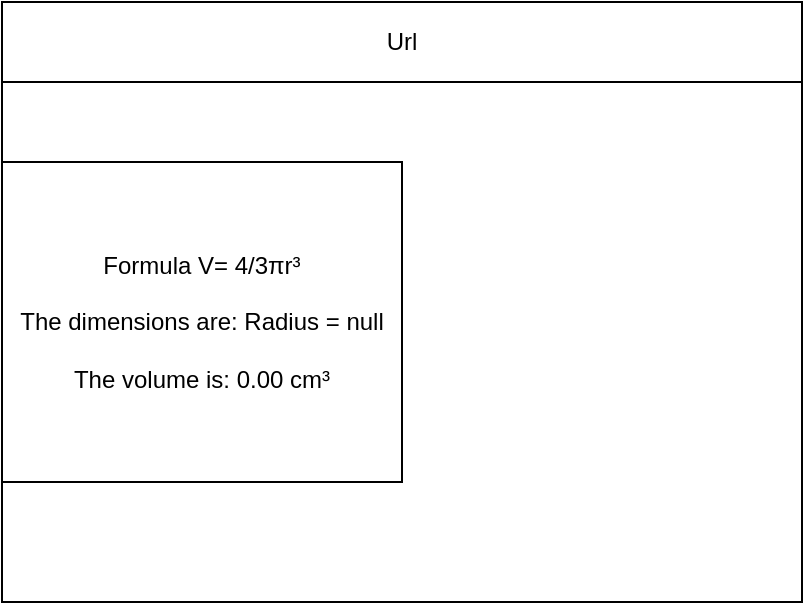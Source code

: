 <mxfile>
    <diagram id="pIaEtrtLPv3HG8r1JEND" name="Page-1">
        <mxGraphModel dx="690" dy="534" grid="1" gridSize="10" guides="1" tooltips="1" connect="1" arrows="1" fold="1" page="1" pageScale="1" pageWidth="850" pageHeight="1100" math="0" shadow="0">
            <root>
                <mxCell id="0"/>
                <mxCell id="1" parent="0"/>
                <mxCell id="2" value="" style="rounded=0;whiteSpace=wrap;html=1;" parent="1" vertex="1">
                    <mxGeometry x="80" y="80" width="400" height="300" as="geometry"/>
                </mxCell>
                <mxCell id="3" value="Url" style="rounded=0;whiteSpace=wrap;html=1;" parent="1" vertex="1">
                    <mxGeometry x="80" y="80" width="400" height="40" as="geometry"/>
                </mxCell>
                <mxCell id="6" value="Formula V= 4/3πr³ &lt;br&gt;&lt;br&gt;The dimensions are: Radius = null &lt;br&gt;&lt;br&gt;The volume is: 0.00 cm³" style="whiteSpace=wrap;html=1;" vertex="1" parent="1">
                    <mxGeometry x="80" y="160" width="200" height="160" as="geometry"/>
                </mxCell>
            </root>
        </mxGraphModel>
    </diagram>
</mxfile>